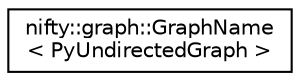 digraph "Graphical Class Hierarchy"
{
  edge [fontname="Helvetica",fontsize="10",labelfontname="Helvetica",labelfontsize="10"];
  node [fontname="Helvetica",fontsize="10",shape=record];
  rankdir="LR";
  Node1 [label="nifty::graph::GraphName\l\< PyUndirectedGraph \>",height=0.2,width=0.4,color="black", fillcolor="white", style="filled",URL="$structnifty_1_1graph_1_1GraphName_3_01PyUndirectedGraph_01_4.html"];
}
